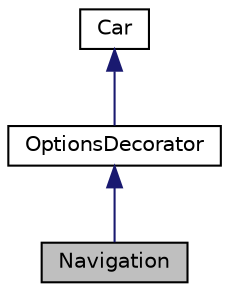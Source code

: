 digraph "Navigation"
{
  edge [fontname="Helvetica",fontsize="10",labelfontname="Helvetica",labelfontsize="10"];
  node [fontname="Helvetica",fontsize="10",shape=record];
  Node1 [label="Navigation",height=0.2,width=0.4,color="black", fillcolor="grey75", style="filled", fontcolor="black"];
  Node2 -> Node1 [dir="back",color="midnightblue",fontsize="10",style="solid"];
  Node2 [label="OptionsDecorator",height=0.2,width=0.4,color="black", fillcolor="white", style="filled",URL="$classOptionsDecorator.html"];
  Node3 -> Node2 [dir="back",color="midnightblue",fontsize="10",style="solid"];
  Node3 [label="Car",height=0.2,width=0.4,color="black", fillcolor="white", style="filled",URL="$classCar.html"];
}
